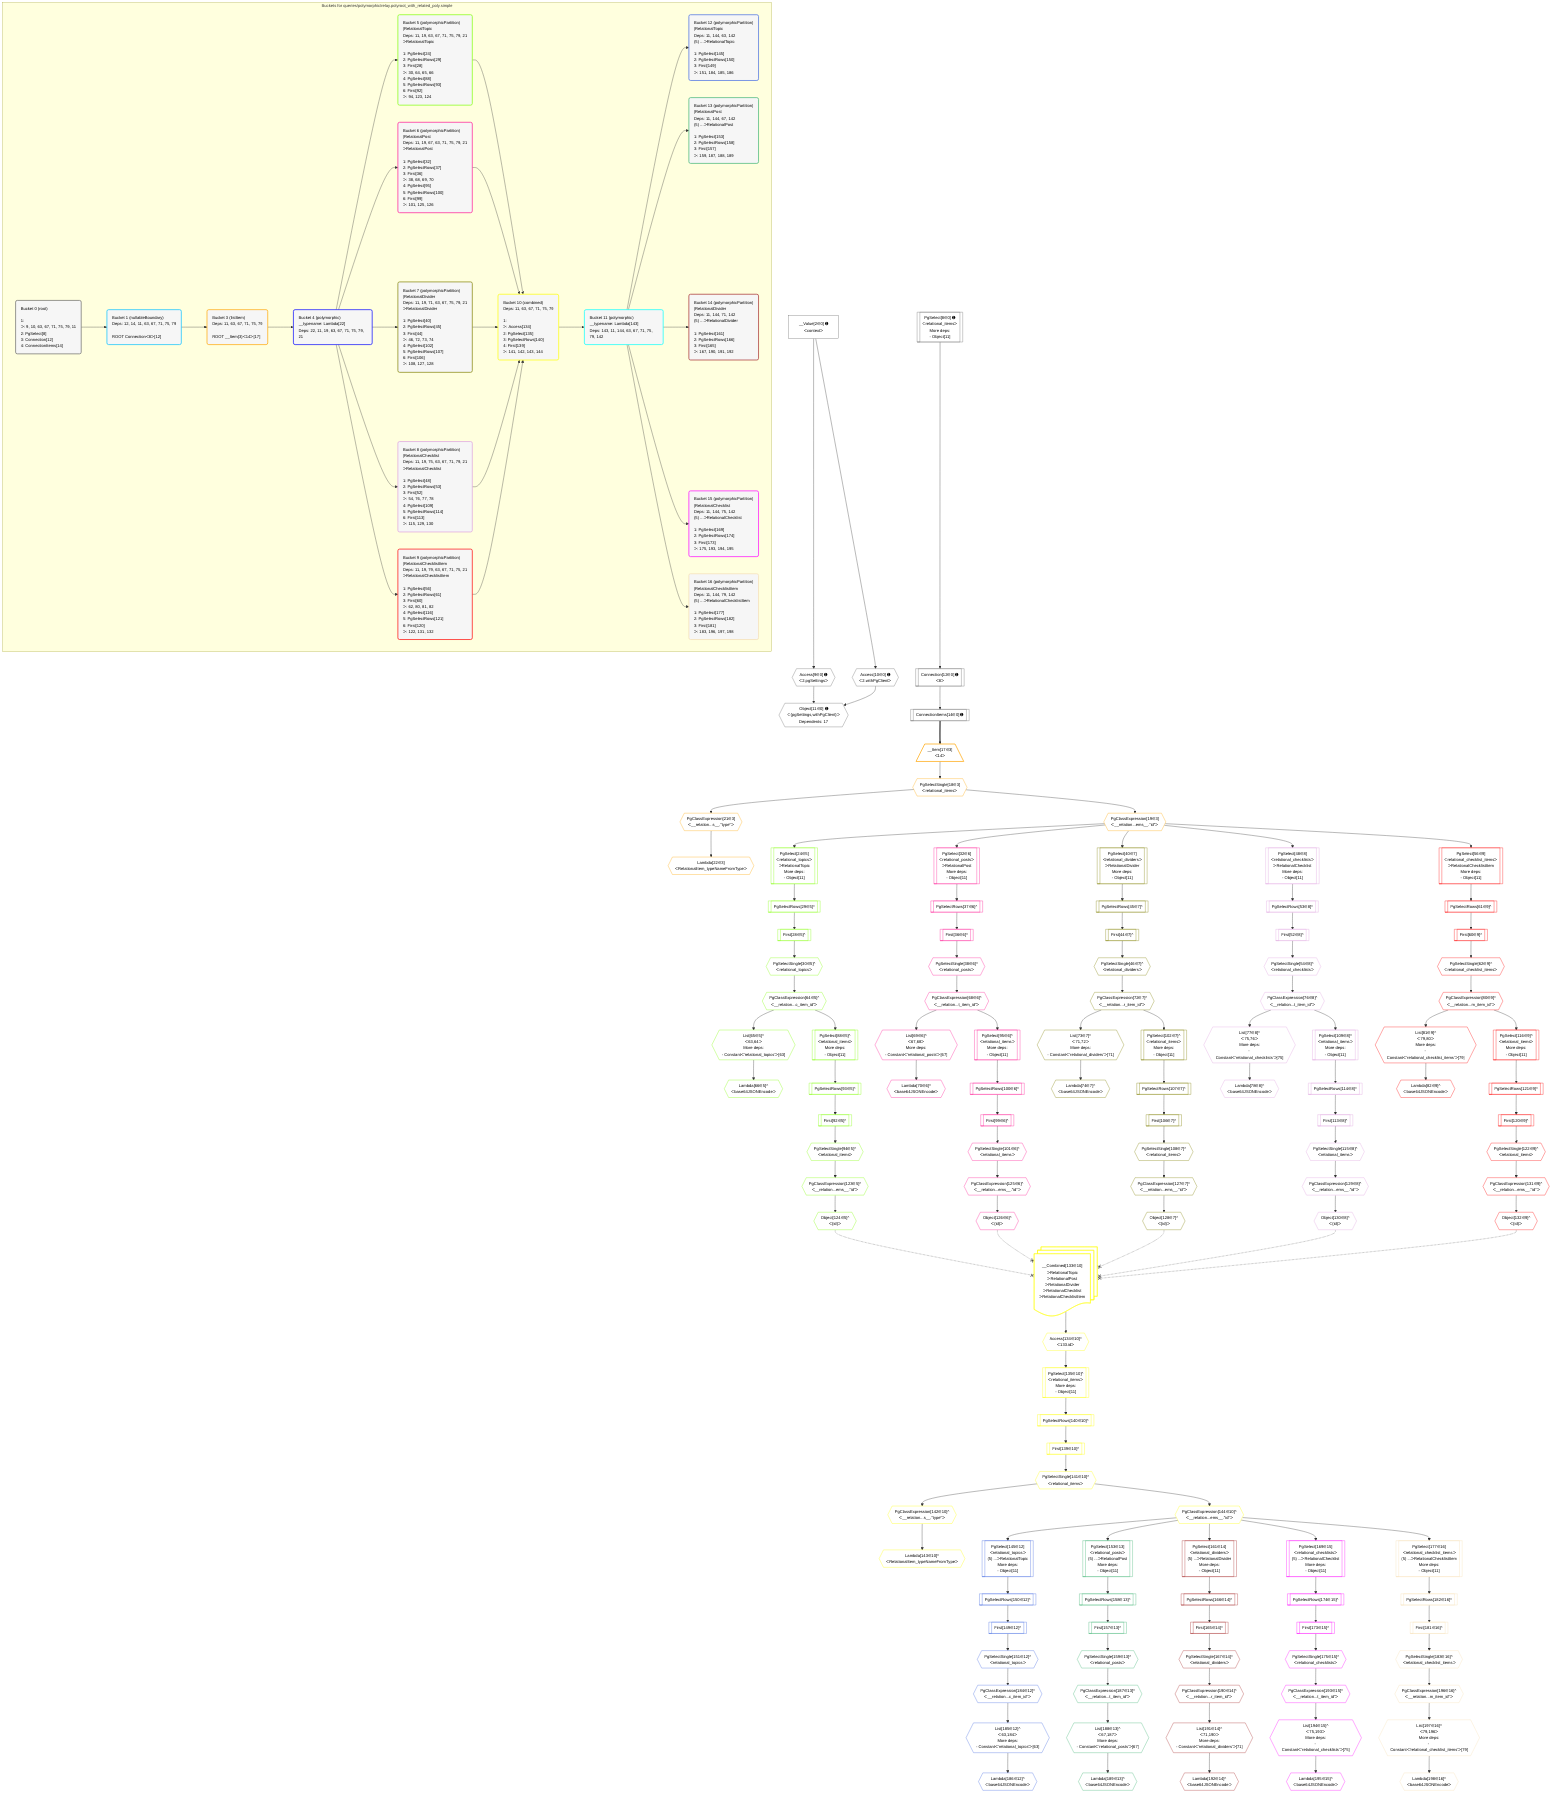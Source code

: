 %%{init: {'themeVariables': { 'fontSize': '12px'}}}%%
graph TD
    classDef path fill:#eee,stroke:#000,color:#000
    classDef plan fill:#fff,stroke-width:1px,color:#000
    classDef itemplan fill:#fff,stroke-width:2px,color:#000
    classDef unbatchedplan fill:#dff,stroke-width:1px,color:#000
    classDef sideeffectplan fill:#fcc,stroke-width:2px,color:#000
    classDef bucket fill:#f6f6f6,color:#000,stroke-width:2px,text-align:left

    subgraph "Buckets for queries/polymorphic/relay.polyroot_with_related_poly.simple"
    Bucket0("Bucket 0 (root)<br /><br />1: <br />ᐳ: 9, 10, 63, 67, 71, 75, 79, 11<br />2: PgSelect[8]<br />3: Connection[12]<br />4: ConnectionItems[14]"):::bucket
    Bucket1("Bucket 1 (nullableBoundary)<br />Deps: 12, 14, 11, 63, 67, 71, 75, 79<br /><br />ROOT Connectionᐸ8ᐳ[12]"):::bucket
    Bucket3("Bucket 3 (listItem)<br />Deps: 11, 63, 67, 71, 75, 79<br /><br />ROOT __Item{3}ᐸ14ᐳ[17]"):::bucket
    Bucket4("Bucket 4 (polymorphic)<br />__typename: Lambda[22]<br />Deps: 22, 11, 19, 63, 67, 71, 75, 79, 21"):::bucket
    Bucket5("Bucket 5 (polymorphicPartition)<br />|RelationalTopic<br />Deps: 11, 19, 63, 67, 71, 75, 79, 21<br />ᐳRelationalTopic<br /><br />1: PgSelect[24]<br />2: PgSelectRows[29]<br />3: First[28]<br />ᐳ: 30, 64, 65, 66<br />4: PgSelect[88]<br />5: PgSelectRows[93]<br />6: First[92]<br />ᐳ: 94, 123, 124"):::bucket
    Bucket6("Bucket 6 (polymorphicPartition)<br />|RelationalPost<br />Deps: 11, 19, 67, 63, 71, 75, 79, 21<br />ᐳRelationalPost<br /><br />1: PgSelect[32]<br />2: PgSelectRows[37]<br />3: First[36]<br />ᐳ: 38, 68, 69, 70<br />4: PgSelect[95]<br />5: PgSelectRows[100]<br />6: First[99]<br />ᐳ: 101, 125, 126"):::bucket
    Bucket7("Bucket 7 (polymorphicPartition)<br />|RelationalDivider<br />Deps: 11, 19, 71, 63, 67, 75, 79, 21<br />ᐳRelationalDivider<br /><br />1: PgSelect[40]<br />2: PgSelectRows[45]<br />3: First[44]<br />ᐳ: 46, 72, 73, 74<br />4: PgSelect[102]<br />5: PgSelectRows[107]<br />6: First[106]<br />ᐳ: 108, 127, 128"):::bucket
    Bucket8("Bucket 8 (polymorphicPartition)<br />|RelationalChecklist<br />Deps: 11, 19, 75, 63, 67, 71, 79, 21<br />ᐳRelationalChecklist<br /><br />1: PgSelect[48]<br />2: PgSelectRows[53]<br />3: First[52]<br />ᐳ: 54, 76, 77, 78<br />4: PgSelect[109]<br />5: PgSelectRows[114]<br />6: First[113]<br />ᐳ: 115, 129, 130"):::bucket
    Bucket9("Bucket 9 (polymorphicPartition)<br />|RelationalChecklistItem<br />Deps: 11, 19, 79, 63, 67, 71, 75, 21<br />ᐳRelationalChecklistItem<br /><br />1: PgSelect[56]<br />2: PgSelectRows[61]<br />3: First[60]<br />ᐳ: 62, 80, 81, 82<br />4: PgSelect[116]<br />5: PgSelectRows[121]<br />6: First[120]<br />ᐳ: 122, 131, 132"):::bucket
    Bucket10("Bucket 10 (combined)<br />Deps: 11, 63, 67, 71, 75, 79<br /><br />1: <br />ᐳ: Access[134]<br />2: PgSelect[135]<br />3: PgSelectRows[140]<br />4: First[139]<br />ᐳ: 141, 142, 143, 144"):::bucket
    Bucket11("Bucket 11 (polymorphic)<br />__typename: Lambda[143]<br />Deps: 143, 11, 144, 63, 67, 71, 75, 79, 142"):::bucket
    Bucket12("Bucket 12 (polymorphicPartition)<br />|RelationalTopic<br />Deps: 11, 144, 63, 142<br />(5) ...ᐳRelationalTopic<br /><br />1: PgSelect[145]<br />2: PgSelectRows[150]<br />3: First[149]<br />ᐳ: 151, 184, 185, 186"):::bucket
    Bucket13("Bucket 13 (polymorphicPartition)<br />|RelationalPost<br />Deps: 11, 144, 67, 142<br />(5) ...ᐳRelationalPost<br /><br />1: PgSelect[153]<br />2: PgSelectRows[158]<br />3: First[157]<br />ᐳ: 159, 187, 188, 189"):::bucket
    Bucket14("Bucket 14 (polymorphicPartition)<br />|RelationalDivider<br />Deps: 11, 144, 71, 142<br />(5) ...ᐳRelationalDivider<br /><br />1: PgSelect[161]<br />2: PgSelectRows[166]<br />3: First[165]<br />ᐳ: 167, 190, 191, 192"):::bucket
    Bucket15("Bucket 15 (polymorphicPartition)<br />|RelationalChecklist<br />Deps: 11, 144, 75, 142<br />(5) ...ᐳRelationalChecklist<br /><br />1: PgSelect[169]<br />2: PgSelectRows[174]<br />3: First[173]<br />ᐳ: 175, 193, 194, 195"):::bucket
    Bucket16("Bucket 16 (polymorphicPartition)<br />|RelationalChecklistItem<br />Deps: 11, 144, 79, 142<br />(5) ...ᐳRelationalChecklistItem<br /><br />1: PgSelect[177]<br />2: PgSelectRows[182]<br />3: First[181]<br />ᐳ: 183, 196, 197, 198"):::bucket
    end
    Bucket0 --> Bucket1
    Bucket1 --> Bucket3
    Bucket3 --> Bucket4
    Bucket4 --> Bucket5 & Bucket6 & Bucket7 & Bucket8 & Bucket9
    Bucket5 --> Bucket10
    Bucket6 --> Bucket10
    Bucket7 --> Bucket10
    Bucket8 --> Bucket10
    Bucket9 --> Bucket10
    Bucket10 --> Bucket11
    Bucket11 --> Bucket12 & Bucket13 & Bucket14 & Bucket15 & Bucket16

    %% plan dependencies
    Object11{{"Object[11∈0] ➊<br />ᐸ{pgSettings,withPgClient}ᐳ<br />Dependents: 17"}}:::plan
    Access9{{"Access[9∈0] ➊<br />ᐸ2.pgSettingsᐳ"}}:::plan
    Access10{{"Access[10∈0] ➊<br />ᐸ2.withPgClientᐳ"}}:::plan
    Access9 & Access10 --> Object11
    PgSelect8[["PgSelect[8∈0] ➊<br />ᐸrelational_itemsᐳ<br />More deps:<br />- Object[11]"]]:::plan
    __Value2["__Value[2∈0] ➊<br />ᐸcontextᐳ"]:::plan
    __Value2 --> Access9
    __Value2 --> Access10
    Connection12[["Connection[12∈0] ➊<br />ᐸ8ᐳ"]]:::plan
    PgSelect8 --> Connection12
    ConnectionItems14[["ConnectionItems[14∈0] ➊"]]:::plan
    Connection12 --> ConnectionItems14
    __Item17[/"__Item[17∈3]<br />ᐸ14ᐳ"\]:::itemplan
    ConnectionItems14 ==> __Item17
    PgSelectSingle18{{"PgSelectSingle[18∈3]<br />ᐸrelational_itemsᐳ"}}:::plan
    __Item17 --> PgSelectSingle18
    PgClassExpression19{{"PgClassExpression[19∈3]<br />ᐸ__relation...ems__.”id”ᐳ"}}:::plan
    PgSelectSingle18 --> PgClassExpression19
    PgClassExpression21{{"PgClassExpression[21∈3]<br />ᐸ__relation...s__.”type”ᐳ"}}:::plan
    PgSelectSingle18 --> PgClassExpression21
    Lambda22{{"Lambda[22∈3]<br />ᐸRelationalItem_typeNameFromTypeᐳ"}}:::plan
    PgClassExpression21 --> Lambda22
    PgSelect24[["PgSelect[24∈5]<br />ᐸrelational_topicsᐳ<br />ᐳRelationalTopic<br />More deps:<br />- Object[11]"]]:::plan
    PgClassExpression19 --> PgSelect24
    List65{{"List[65∈5]^<br />ᐸ63,64ᐳ<br />More deps:<br />- Constantᐸ'relational_topics'ᐳ[63]"}}:::plan
    PgClassExpression64{{"PgClassExpression[64∈5]^<br />ᐸ__relation...c_item_id”ᐳ"}}:::plan
    PgClassExpression64 --> List65
    PgSelect88[["PgSelect[88∈5]^<br />ᐸrelational_itemsᐳ<br />More deps:<br />- Object[11]"]]:::plan
    PgClassExpression64 --> PgSelect88
    First28[["First[28∈5]^"]]:::plan
    PgSelectRows29[["PgSelectRows[29∈5]^"]]:::plan
    PgSelectRows29 --> First28
    PgSelect24 --> PgSelectRows29
    PgSelectSingle30{{"PgSelectSingle[30∈5]^<br />ᐸrelational_topicsᐳ"}}:::plan
    First28 --> PgSelectSingle30
    PgSelectSingle30 --> PgClassExpression64
    Lambda66{{"Lambda[66∈5]^<br />ᐸbase64JSONEncodeᐳ"}}:::plan
    List65 --> Lambda66
    First92[["First[92∈5]^"]]:::plan
    PgSelectRows93[["PgSelectRows[93∈5]^"]]:::plan
    PgSelectRows93 --> First92
    PgSelect88 --> PgSelectRows93
    PgSelectSingle94{{"PgSelectSingle[94∈5]^<br />ᐸrelational_itemsᐳ"}}:::plan
    First92 --> PgSelectSingle94
    PgClassExpression123{{"PgClassExpression[123∈5]^<br />ᐸ__relation...ems__.”id”ᐳ"}}:::plan
    PgSelectSingle94 --> PgClassExpression123
    Object124{{"Object[124∈5]^<br />ᐸ{id}ᐳ"}}:::plan
    PgClassExpression123 --> Object124
    PgSelect32[["PgSelect[32∈6]<br />ᐸrelational_postsᐳ<br />ᐳRelationalPost<br />More deps:<br />- Object[11]"]]:::plan
    PgClassExpression19 --> PgSelect32
    List69{{"List[69∈6]^<br />ᐸ67,68ᐳ<br />More deps:<br />- Constantᐸ'relational_posts'ᐳ[67]"}}:::plan
    PgClassExpression68{{"PgClassExpression[68∈6]^<br />ᐸ__relation...t_item_id”ᐳ"}}:::plan
    PgClassExpression68 --> List69
    PgSelect95[["PgSelect[95∈6]^<br />ᐸrelational_itemsᐳ<br />More deps:<br />- Object[11]"]]:::plan
    PgClassExpression68 --> PgSelect95
    First36[["First[36∈6]^"]]:::plan
    PgSelectRows37[["PgSelectRows[37∈6]^"]]:::plan
    PgSelectRows37 --> First36
    PgSelect32 --> PgSelectRows37
    PgSelectSingle38{{"PgSelectSingle[38∈6]^<br />ᐸrelational_postsᐳ"}}:::plan
    First36 --> PgSelectSingle38
    PgSelectSingle38 --> PgClassExpression68
    Lambda70{{"Lambda[70∈6]^<br />ᐸbase64JSONEncodeᐳ"}}:::plan
    List69 --> Lambda70
    First99[["First[99∈6]^"]]:::plan
    PgSelectRows100[["PgSelectRows[100∈6]^"]]:::plan
    PgSelectRows100 --> First99
    PgSelect95 --> PgSelectRows100
    PgSelectSingle101{{"PgSelectSingle[101∈6]^<br />ᐸrelational_itemsᐳ"}}:::plan
    First99 --> PgSelectSingle101
    PgClassExpression125{{"PgClassExpression[125∈6]^<br />ᐸ__relation...ems__.”id”ᐳ"}}:::plan
    PgSelectSingle101 --> PgClassExpression125
    Object126{{"Object[126∈6]^<br />ᐸ{id}ᐳ"}}:::plan
    PgClassExpression125 --> Object126
    PgSelect40[["PgSelect[40∈7]<br />ᐸrelational_dividersᐳ<br />ᐳRelationalDivider<br />More deps:<br />- Object[11]"]]:::plan
    PgClassExpression19 --> PgSelect40
    List73{{"List[73∈7]^<br />ᐸ71,72ᐳ<br />More deps:<br />- Constantᐸ'relational_dividers'ᐳ[71]"}}:::plan
    PgClassExpression72{{"PgClassExpression[72∈7]^<br />ᐸ__relation...r_item_id”ᐳ"}}:::plan
    PgClassExpression72 --> List73
    PgSelect102[["PgSelect[102∈7]^<br />ᐸrelational_itemsᐳ<br />More deps:<br />- Object[11]"]]:::plan
    PgClassExpression72 --> PgSelect102
    First44[["First[44∈7]^"]]:::plan
    PgSelectRows45[["PgSelectRows[45∈7]^"]]:::plan
    PgSelectRows45 --> First44
    PgSelect40 --> PgSelectRows45
    PgSelectSingle46{{"PgSelectSingle[46∈7]^<br />ᐸrelational_dividersᐳ"}}:::plan
    First44 --> PgSelectSingle46
    PgSelectSingle46 --> PgClassExpression72
    Lambda74{{"Lambda[74∈7]^<br />ᐸbase64JSONEncodeᐳ"}}:::plan
    List73 --> Lambda74
    First106[["First[106∈7]^"]]:::plan
    PgSelectRows107[["PgSelectRows[107∈7]^"]]:::plan
    PgSelectRows107 --> First106
    PgSelect102 --> PgSelectRows107
    PgSelectSingle108{{"PgSelectSingle[108∈7]^<br />ᐸrelational_itemsᐳ"}}:::plan
    First106 --> PgSelectSingle108
    PgClassExpression127{{"PgClassExpression[127∈7]^<br />ᐸ__relation...ems__.”id”ᐳ"}}:::plan
    PgSelectSingle108 --> PgClassExpression127
    Object128{{"Object[128∈7]^<br />ᐸ{id}ᐳ"}}:::plan
    PgClassExpression127 --> Object128
    PgSelect48[["PgSelect[48∈8]<br />ᐸrelational_checklistsᐳ<br />ᐳRelationalChecklist<br />More deps:<br />- Object[11]"]]:::plan
    PgClassExpression19 --> PgSelect48
    List77{{"List[77∈8]^<br />ᐸ75,76ᐳ<br />More deps:<br />- Constantᐸ'relational_checklists'ᐳ[75]"}}:::plan
    PgClassExpression76{{"PgClassExpression[76∈8]^<br />ᐸ__relation...t_item_id”ᐳ"}}:::plan
    PgClassExpression76 --> List77
    PgSelect109[["PgSelect[109∈8]^<br />ᐸrelational_itemsᐳ<br />More deps:<br />- Object[11]"]]:::plan
    PgClassExpression76 --> PgSelect109
    First52[["First[52∈8]^"]]:::plan
    PgSelectRows53[["PgSelectRows[53∈8]^"]]:::plan
    PgSelectRows53 --> First52
    PgSelect48 --> PgSelectRows53
    PgSelectSingle54{{"PgSelectSingle[54∈8]^<br />ᐸrelational_checklistsᐳ"}}:::plan
    First52 --> PgSelectSingle54
    PgSelectSingle54 --> PgClassExpression76
    Lambda78{{"Lambda[78∈8]^<br />ᐸbase64JSONEncodeᐳ"}}:::plan
    List77 --> Lambda78
    First113[["First[113∈8]^"]]:::plan
    PgSelectRows114[["PgSelectRows[114∈8]^"]]:::plan
    PgSelectRows114 --> First113
    PgSelect109 --> PgSelectRows114
    PgSelectSingle115{{"PgSelectSingle[115∈8]^<br />ᐸrelational_itemsᐳ"}}:::plan
    First113 --> PgSelectSingle115
    PgClassExpression129{{"PgClassExpression[129∈8]^<br />ᐸ__relation...ems__.”id”ᐳ"}}:::plan
    PgSelectSingle115 --> PgClassExpression129
    Object130{{"Object[130∈8]^<br />ᐸ{id}ᐳ"}}:::plan
    PgClassExpression129 --> Object130
    PgSelect56[["PgSelect[56∈9]<br />ᐸrelational_checklist_itemsᐳ<br />ᐳRelationalChecklistItem<br />More deps:<br />- Object[11]"]]:::plan
    PgClassExpression19 --> PgSelect56
    List81{{"List[81∈9]^<br />ᐸ79,80ᐳ<br />More deps:<br />- Constantᐸ'relational_checklist_items'ᐳ[79]"}}:::plan
    PgClassExpression80{{"PgClassExpression[80∈9]^<br />ᐸ__relation...m_item_id”ᐳ"}}:::plan
    PgClassExpression80 --> List81
    PgSelect116[["PgSelect[116∈9]^<br />ᐸrelational_itemsᐳ<br />More deps:<br />- Object[11]"]]:::plan
    PgClassExpression80 --> PgSelect116
    First60[["First[60∈9]^"]]:::plan
    PgSelectRows61[["PgSelectRows[61∈9]^"]]:::plan
    PgSelectRows61 --> First60
    PgSelect56 --> PgSelectRows61
    PgSelectSingle62{{"PgSelectSingle[62∈9]^<br />ᐸrelational_checklist_itemsᐳ"}}:::plan
    First60 --> PgSelectSingle62
    PgSelectSingle62 --> PgClassExpression80
    Lambda82{{"Lambda[82∈9]^<br />ᐸbase64JSONEncodeᐳ"}}:::plan
    List81 --> Lambda82
    First120[["First[120∈9]^"]]:::plan
    PgSelectRows121[["PgSelectRows[121∈9]^"]]:::plan
    PgSelectRows121 --> First120
    PgSelect116 --> PgSelectRows121
    PgSelectSingle122{{"PgSelectSingle[122∈9]^<br />ᐸrelational_itemsᐳ"}}:::plan
    First120 --> PgSelectSingle122
    PgClassExpression131{{"PgClassExpression[131∈9]^<br />ᐸ__relation...ems__.”id”ᐳ"}}:::plan
    PgSelectSingle122 --> PgClassExpression131
    Object132{{"Object[132∈9]^<br />ᐸ{id}ᐳ"}}:::plan
    PgClassExpression131 --> Object132
    PgSelect135[["PgSelect[135∈10]^<br />ᐸrelational_itemsᐳ<br />More deps:<br />- Object[11]"]]:::plan
    Access134{{"Access[134∈10]^<br />ᐸ133.idᐳ"}}:::plan
    Access134 --> PgSelect135
    __Value133:::plan@{shape: docs, label: "__Combined[133∈10]<br />ᐳRelationalTopic<br />ᐳRelationalPost<br />ᐳRelationalDivider<br />ᐳRelationalChecklist<br />ᐳRelationalChecklistItem"}
    __Value133 --> Access134
    First139[["First[139∈10]^"]]:::plan
    PgSelectRows140[["PgSelectRows[140∈10]^"]]:::plan
    PgSelectRows140 --> First139
    PgSelect135 --> PgSelectRows140
    PgSelectSingle141{{"PgSelectSingle[141∈10]^<br />ᐸrelational_itemsᐳ"}}:::plan
    First139 --> PgSelectSingle141
    PgClassExpression142{{"PgClassExpression[142∈10]^<br />ᐸ__relation...s__.”type”ᐳ"}}:::plan
    PgSelectSingle141 --> PgClassExpression142
    Lambda143{{"Lambda[143∈10]^<br />ᐸRelationalItem_typeNameFromTypeᐳ"}}:::plan
    PgClassExpression142 --> Lambda143
    PgClassExpression144{{"PgClassExpression[144∈10]^<br />ᐸ__relation...ems__.”id”ᐳ"}}:::plan
    PgSelectSingle141 --> PgClassExpression144
    PgSelect145[["PgSelect[145∈12]<br />ᐸrelational_topicsᐳ<br />(5) ...ᐳRelationalTopic<br />More deps:<br />- Object[11]"]]:::plan
    PgClassExpression144 --> PgSelect145
    List185{{"List[185∈12]^<br />ᐸ63,184ᐳ<br />More deps:<br />- Constantᐸ'relational_topics'ᐳ[63]"}}:::plan
    PgClassExpression184{{"PgClassExpression[184∈12]^<br />ᐸ__relation...c_item_id”ᐳ"}}:::plan
    PgClassExpression184 --> List185
    First149[["First[149∈12]^"]]:::plan
    PgSelectRows150[["PgSelectRows[150∈12]^"]]:::plan
    PgSelectRows150 --> First149
    PgSelect145 --> PgSelectRows150
    PgSelectSingle151{{"PgSelectSingle[151∈12]^<br />ᐸrelational_topicsᐳ"}}:::plan
    First149 --> PgSelectSingle151
    PgSelectSingle151 --> PgClassExpression184
    Lambda186{{"Lambda[186∈12]^<br />ᐸbase64JSONEncodeᐳ"}}:::plan
    List185 --> Lambda186
    PgSelect153[["PgSelect[153∈13]<br />ᐸrelational_postsᐳ<br />(5) ...ᐳRelationalPost<br />More deps:<br />- Object[11]"]]:::plan
    PgClassExpression144 --> PgSelect153
    List188{{"List[188∈13]^<br />ᐸ67,187ᐳ<br />More deps:<br />- Constantᐸ'relational_posts'ᐳ[67]"}}:::plan
    PgClassExpression187{{"PgClassExpression[187∈13]^<br />ᐸ__relation...t_item_id”ᐳ"}}:::plan
    PgClassExpression187 --> List188
    First157[["First[157∈13]^"]]:::plan
    PgSelectRows158[["PgSelectRows[158∈13]^"]]:::plan
    PgSelectRows158 --> First157
    PgSelect153 --> PgSelectRows158
    PgSelectSingle159{{"PgSelectSingle[159∈13]^<br />ᐸrelational_postsᐳ"}}:::plan
    First157 --> PgSelectSingle159
    PgSelectSingle159 --> PgClassExpression187
    Lambda189{{"Lambda[189∈13]^<br />ᐸbase64JSONEncodeᐳ"}}:::plan
    List188 --> Lambda189
    PgSelect161[["PgSelect[161∈14]<br />ᐸrelational_dividersᐳ<br />(5) ...ᐳRelationalDivider<br />More deps:<br />- Object[11]"]]:::plan
    PgClassExpression144 --> PgSelect161
    List191{{"List[191∈14]^<br />ᐸ71,190ᐳ<br />More deps:<br />- Constantᐸ'relational_dividers'ᐳ[71]"}}:::plan
    PgClassExpression190{{"PgClassExpression[190∈14]^<br />ᐸ__relation...r_item_id”ᐳ"}}:::plan
    PgClassExpression190 --> List191
    First165[["First[165∈14]^"]]:::plan
    PgSelectRows166[["PgSelectRows[166∈14]^"]]:::plan
    PgSelectRows166 --> First165
    PgSelect161 --> PgSelectRows166
    PgSelectSingle167{{"PgSelectSingle[167∈14]^<br />ᐸrelational_dividersᐳ"}}:::plan
    First165 --> PgSelectSingle167
    PgSelectSingle167 --> PgClassExpression190
    Lambda192{{"Lambda[192∈14]^<br />ᐸbase64JSONEncodeᐳ"}}:::plan
    List191 --> Lambda192
    PgSelect169[["PgSelect[169∈15]<br />ᐸrelational_checklistsᐳ<br />(5) ...ᐳRelationalChecklist<br />More deps:<br />- Object[11]"]]:::plan
    PgClassExpression144 --> PgSelect169
    List194{{"List[194∈15]^<br />ᐸ75,193ᐳ<br />More deps:<br />- Constantᐸ'relational_checklists'ᐳ[75]"}}:::plan
    PgClassExpression193{{"PgClassExpression[193∈15]^<br />ᐸ__relation...t_item_id”ᐳ"}}:::plan
    PgClassExpression193 --> List194
    First173[["First[173∈15]^"]]:::plan
    PgSelectRows174[["PgSelectRows[174∈15]^"]]:::plan
    PgSelectRows174 --> First173
    PgSelect169 --> PgSelectRows174
    PgSelectSingle175{{"PgSelectSingle[175∈15]^<br />ᐸrelational_checklistsᐳ"}}:::plan
    First173 --> PgSelectSingle175
    PgSelectSingle175 --> PgClassExpression193
    Lambda195{{"Lambda[195∈15]^<br />ᐸbase64JSONEncodeᐳ"}}:::plan
    List194 --> Lambda195
    PgSelect177[["PgSelect[177∈16]<br />ᐸrelational_checklist_itemsᐳ<br />(5) ...ᐳRelationalChecklistItem<br />More deps:<br />- Object[11]"]]:::plan
    PgClassExpression144 --> PgSelect177
    List197{{"List[197∈16]^<br />ᐸ79,196ᐳ<br />More deps:<br />- Constantᐸ'relational_checklist_items'ᐳ[79]"}}:::plan
    PgClassExpression196{{"PgClassExpression[196∈16]^<br />ᐸ__relation...m_item_id”ᐳ"}}:::plan
    PgClassExpression196 --> List197
    First181[["First[181∈16]^"]]:::plan
    PgSelectRows182[["PgSelectRows[182∈16]^"]]:::plan
    PgSelectRows182 --> First181
    PgSelect177 --> PgSelectRows182
    PgSelectSingle183{{"PgSelectSingle[183∈16]^<br />ᐸrelational_checklist_itemsᐳ"}}:::plan
    First181 --> PgSelectSingle183
    PgSelectSingle183 --> PgClassExpression196
    Lambda198{{"Lambda[198∈16]^<br />ᐸbase64JSONEncodeᐳ"}}:::plan
    List197 --> Lambda198

    %% define steps
    classDef bucket0 stroke:#696969
    class Bucket0,__Value2,PgSelect8,Access9,Access10,Object11,Connection12,ConnectionItems14 bucket0
    classDef bucket1 stroke:#00bfff
    class Bucket1 bucket1
    classDef bucket3 stroke:#ffa500
    class Bucket3,__Item17,PgSelectSingle18,PgClassExpression19,PgClassExpression21,Lambda22 bucket3
    classDef bucket4 stroke:#0000ff
    class Bucket4 bucket4
    classDef bucket5 stroke:#7fff00
    class Bucket5,PgSelect24,First28,PgSelectRows29,PgSelectSingle30,PgClassExpression64,List65,Lambda66,PgSelect88,First92,PgSelectRows93,PgSelectSingle94,PgClassExpression123,Object124 bucket5
    classDef bucket6 stroke:#ff1493
    class Bucket6,PgSelect32,First36,PgSelectRows37,PgSelectSingle38,PgClassExpression68,List69,Lambda70,PgSelect95,First99,PgSelectRows100,PgSelectSingle101,PgClassExpression125,Object126 bucket6
    classDef bucket7 stroke:#808000
    class Bucket7,PgSelect40,First44,PgSelectRows45,PgSelectSingle46,PgClassExpression72,List73,Lambda74,PgSelect102,First106,PgSelectRows107,PgSelectSingle108,PgClassExpression127,Object128 bucket7
    classDef bucket8 stroke:#dda0dd
    class Bucket8,PgSelect48,First52,PgSelectRows53,PgSelectSingle54,PgClassExpression76,List77,Lambda78,PgSelect109,First113,PgSelectRows114,PgSelectSingle115,PgClassExpression129,Object130 bucket8
    classDef bucket9 stroke:#ff0000
    class Bucket9,PgSelect56,First60,PgSelectRows61,PgSelectSingle62,PgClassExpression80,List81,Lambda82,PgSelect116,First120,PgSelectRows121,PgSelectSingle122,PgClassExpression131,Object132 bucket9
    classDef bucket10 stroke:#ffff00
    class Bucket10,__Value133,Access134,PgSelect135,First139,PgSelectRows140,PgSelectSingle141,PgClassExpression142,Lambda143,PgClassExpression144 bucket10
    classDef bucket11 stroke:#00ffff
    class Bucket11 bucket11
    classDef bucket12 stroke:#4169e1
    class Bucket12,PgSelect145,First149,PgSelectRows150,PgSelectSingle151,PgClassExpression184,List185,Lambda186 bucket12
    classDef bucket13 stroke:#3cb371
    class Bucket13,PgSelect153,First157,PgSelectRows158,PgSelectSingle159,PgClassExpression187,List188,Lambda189 bucket13
    classDef bucket14 stroke:#a52a2a
    class Bucket14,PgSelect161,First165,PgSelectRows166,PgSelectSingle167,PgClassExpression190,List191,Lambda192 bucket14
    classDef bucket15 stroke:#ff00ff
    class Bucket15,PgSelect169,First173,PgSelectRows174,PgSelectSingle175,PgClassExpression193,List194,Lambda195 bucket15
    classDef bucket16 stroke:#f5deb3
    class Bucket16,PgSelect177,First181,PgSelectRows182,PgSelectSingle183,PgClassExpression196,List197,Lambda198 bucket16

    Object124 -.-x __Value133
    Object126 -.-x __Value133
    Object128 -.-x __Value133
    Object130 -.-x __Value133
    Object132 -.-x __Value133